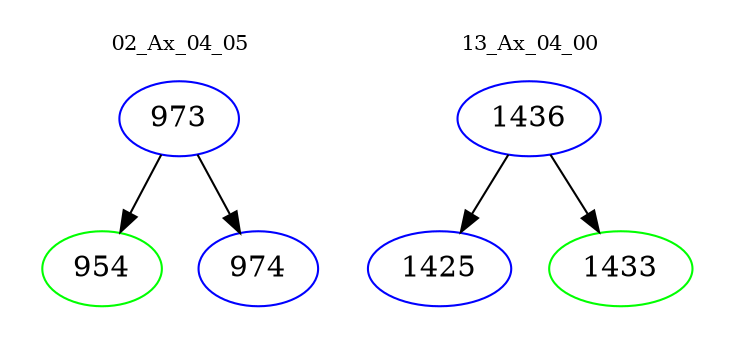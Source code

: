 digraph{
subgraph cluster_0 {
color = white
label = "02_Ax_04_05";
fontsize=10;
T0_973 [label="973", color="blue"]
T0_973 -> T0_954 [color="black"]
T0_954 [label="954", color="green"]
T0_973 -> T0_974 [color="black"]
T0_974 [label="974", color="blue"]
}
subgraph cluster_1 {
color = white
label = "13_Ax_04_00";
fontsize=10;
T1_1436 [label="1436", color="blue"]
T1_1436 -> T1_1425 [color="black"]
T1_1425 [label="1425", color="blue"]
T1_1436 -> T1_1433 [color="black"]
T1_1433 [label="1433", color="green"]
}
}
